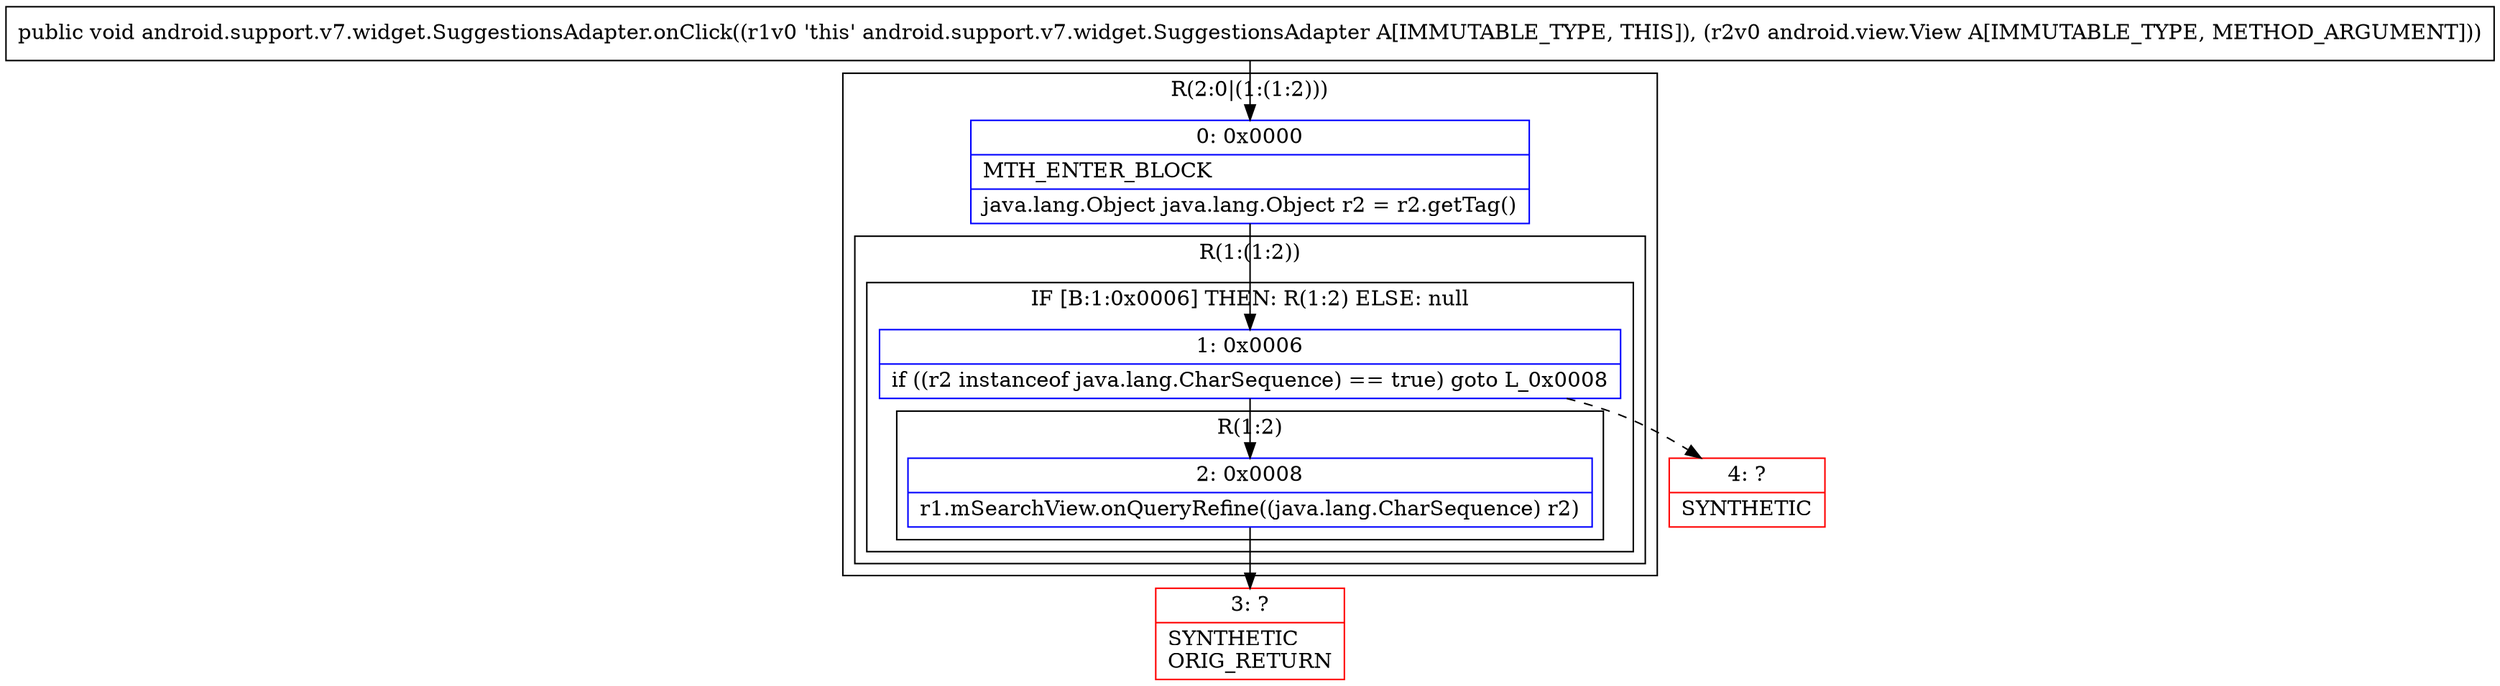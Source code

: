 digraph "CFG forandroid.support.v7.widget.SuggestionsAdapter.onClick(Landroid\/view\/View;)V" {
subgraph cluster_Region_848287853 {
label = "R(2:0|(1:(1:2)))";
node [shape=record,color=blue];
Node_0 [shape=record,label="{0\:\ 0x0000|MTH_ENTER_BLOCK\l|java.lang.Object java.lang.Object r2 = r2.getTag()\l}"];
subgraph cluster_Region_2119712184 {
label = "R(1:(1:2))";
node [shape=record,color=blue];
subgraph cluster_IfRegion_652168287 {
label = "IF [B:1:0x0006] THEN: R(1:2) ELSE: null";
node [shape=record,color=blue];
Node_1 [shape=record,label="{1\:\ 0x0006|if ((r2 instanceof java.lang.CharSequence) == true) goto L_0x0008\l}"];
subgraph cluster_Region_1687514750 {
label = "R(1:2)";
node [shape=record,color=blue];
Node_2 [shape=record,label="{2\:\ 0x0008|r1.mSearchView.onQueryRefine((java.lang.CharSequence) r2)\l}"];
}
}
}
}
Node_3 [shape=record,color=red,label="{3\:\ ?|SYNTHETIC\lORIG_RETURN\l}"];
Node_4 [shape=record,color=red,label="{4\:\ ?|SYNTHETIC\l}"];
MethodNode[shape=record,label="{public void android.support.v7.widget.SuggestionsAdapter.onClick((r1v0 'this' android.support.v7.widget.SuggestionsAdapter A[IMMUTABLE_TYPE, THIS]), (r2v0 android.view.View A[IMMUTABLE_TYPE, METHOD_ARGUMENT])) }"];
MethodNode -> Node_0;
Node_0 -> Node_1;
Node_1 -> Node_2;
Node_1 -> Node_4[style=dashed];
Node_2 -> Node_3;
}

